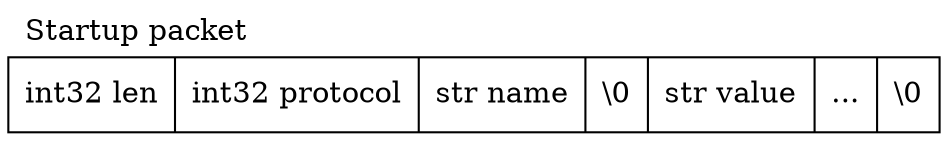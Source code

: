 graph StartupPacket {
      label="Startup packet";
      labelloc=t;
      labeljust=l;
      node [shape=record];
      struct1 [label="int32 len|int32 protocol|str name|\\0|str value|...|\\0"];
}
